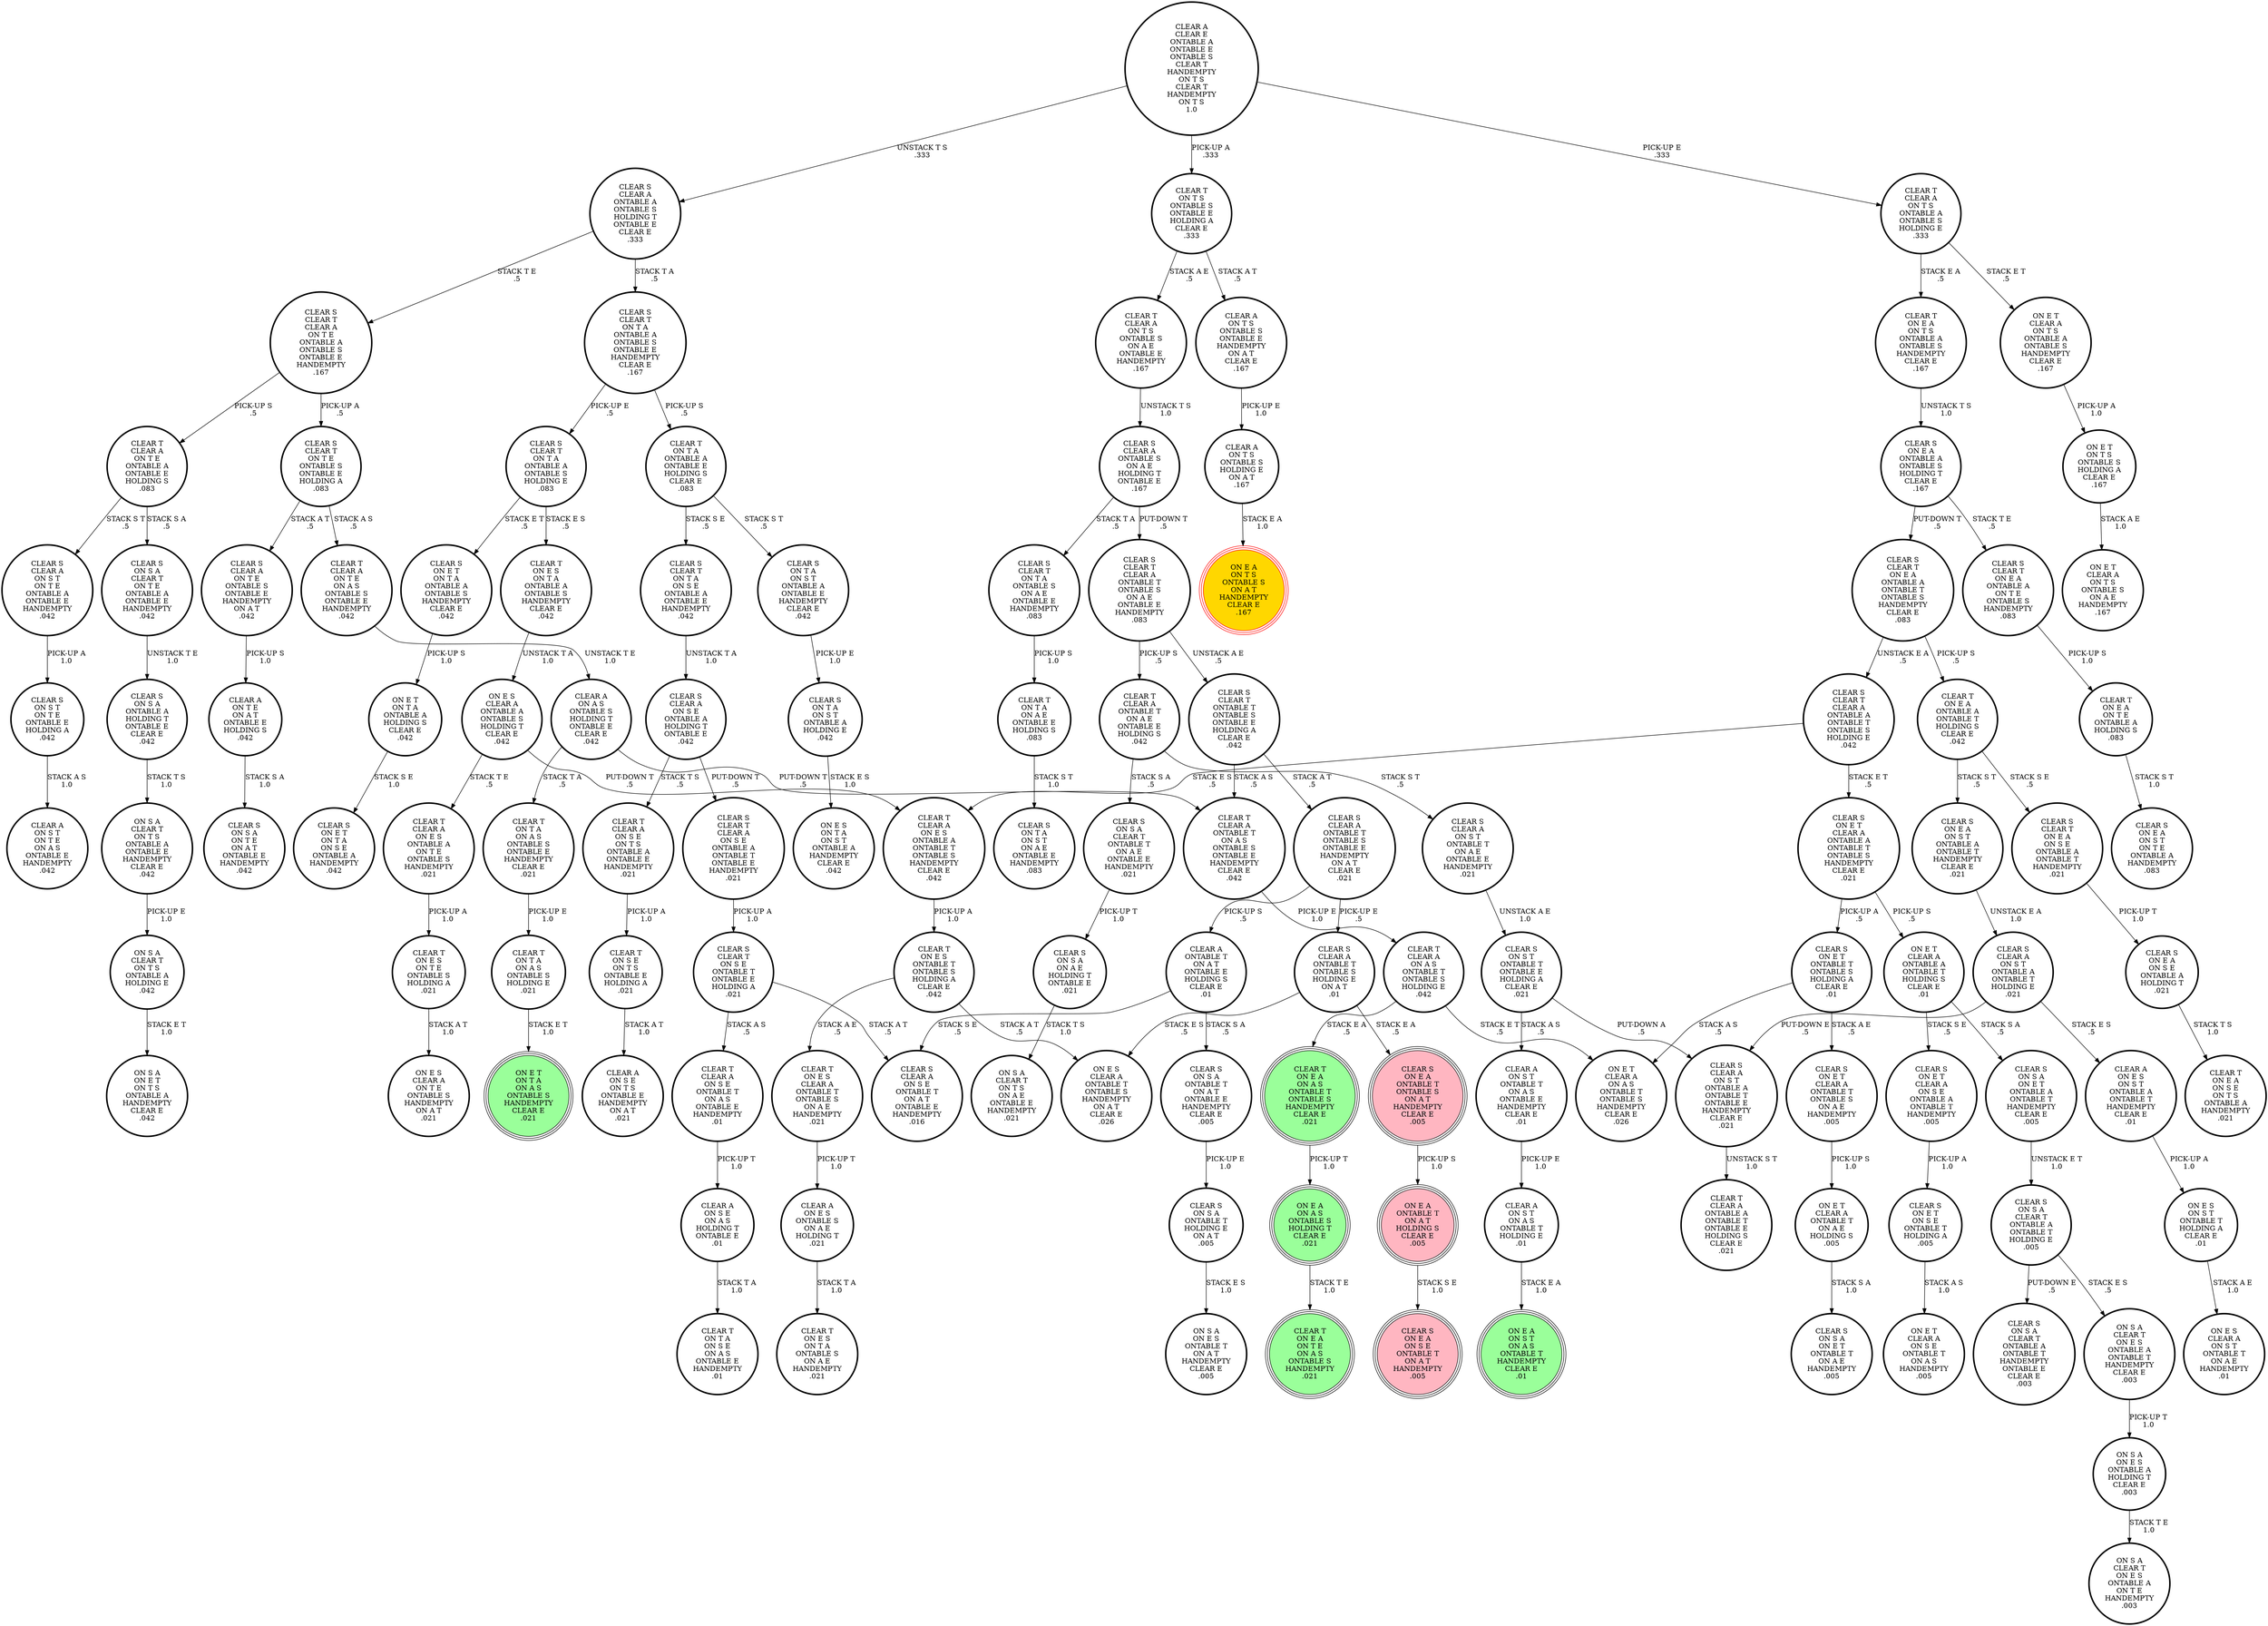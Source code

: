 digraph {
"CLEAR T\nCLEAR A\nON T E\nON A S\nONTABLE S\nONTABLE E\nHANDEMPTY\n.042\n" -> "CLEAR A\nON A S\nONTABLE S\nHOLDING T\nONTABLE E\nCLEAR E\n.042\n"[label="UNSTACK T E\n1.0\n"];
"CLEAR S\nCLEAR T\nON E A\nON S E\nONTABLE A\nONTABLE T\nHANDEMPTY\n.021\n" -> "CLEAR S\nON E A\nON S E\nONTABLE A\nHOLDING T\n.021\n"[label="PICK-UP T\n1.0\n"];
"CLEAR S\nCLEAR A\nON S T\nONTABLE A\nONTABLE T\nHOLDING E\n.021\n" -> "CLEAR A\nON E S\nON S T\nONTABLE A\nONTABLE T\nHANDEMPTY\nCLEAR E\n.01\n"[label="STACK E S\n.5\n"];
"CLEAR S\nCLEAR A\nON S T\nONTABLE A\nONTABLE T\nHOLDING E\n.021\n" -> "CLEAR S\nCLEAR A\nON S T\nONTABLE A\nONTABLE T\nONTABLE E\nHANDEMPTY\nCLEAR E\n.021\n"[label="PUT-DOWN E\n.5\n"];
"CLEAR S\nCLEAR A\nON T E\nONTABLE S\nONTABLE E\nHANDEMPTY\nON A T\n.042\n" -> "CLEAR A\nON T E\nON A T\nONTABLE E\nHOLDING S\n.042\n"[label="PICK-UP S\n1.0\n"];
"ON E T\nCLEAR A\nONTABLE T\nON A E\nHOLDING S\n.005\n" -> "CLEAR S\nON S A\nON E T\nONTABLE T\nON A E\nHANDEMPTY\n.005\n"[label="STACK S A\n1.0\n"];
"CLEAR S\nCLEAR T\nCLEAR A\nON T E\nONTABLE A\nONTABLE S\nONTABLE E\nHANDEMPTY\n.167\n" -> "CLEAR S\nCLEAR T\nON T E\nONTABLE S\nONTABLE E\nHOLDING A\n.083\n"[label="PICK-UP A\n.5\n"];
"CLEAR S\nCLEAR T\nCLEAR A\nON T E\nONTABLE A\nONTABLE S\nONTABLE E\nHANDEMPTY\n.167\n" -> "CLEAR T\nCLEAR A\nON T E\nONTABLE A\nONTABLE E\nHOLDING S\n.083\n"[label="PICK-UP S\n.5\n"];
"CLEAR T\nON T A\nONTABLE A\nONTABLE E\nHOLDING S\nCLEAR E\n.083\n" -> "CLEAR S\nCLEAR T\nON T A\nON S E\nONTABLE A\nONTABLE E\nHANDEMPTY\n.042\n"[label="STACK S E\n.5\n"];
"CLEAR T\nON T A\nONTABLE A\nONTABLE E\nHOLDING S\nCLEAR E\n.083\n" -> "CLEAR S\nON T A\nON S T\nONTABLE A\nONTABLE E\nHANDEMPTY\nCLEAR E\n.042\n"[label="STACK S T\n.5\n"];
"CLEAR T\nON T A\nON A S\nONTABLE S\nONTABLE E\nHANDEMPTY\nCLEAR E\n.021\n" -> "CLEAR T\nON T A\nON A S\nONTABLE S\nHOLDING E\n.021\n"[label="PICK-UP E\n1.0\n"];
"CLEAR A\nON A S\nONTABLE S\nHOLDING T\nONTABLE E\nCLEAR E\n.042\n" -> "CLEAR T\nCLEAR A\nONTABLE T\nON A S\nONTABLE S\nONTABLE E\nHANDEMPTY\nCLEAR E\n.042\n"[label="PUT-DOWN T\n.5\n"];
"CLEAR A\nON A S\nONTABLE S\nHOLDING T\nONTABLE E\nCLEAR E\n.042\n" -> "CLEAR T\nON T A\nON A S\nONTABLE S\nONTABLE E\nHANDEMPTY\nCLEAR E\n.021\n"[label="STACK T A\n.5\n"];
"CLEAR S\nON T A\nON S T\nONTABLE A\nHOLDING E\n.042\n" -> "ON E S\nON T A\nON S T\nONTABLE A\nHANDEMPTY\nCLEAR E\n.042\n"[label="STACK E S\n1.0\n"];
"CLEAR T\nON E A\nON T S\nONTABLE A\nONTABLE S\nHANDEMPTY\nCLEAR E\n.167\n" -> "CLEAR S\nON E A\nONTABLE A\nONTABLE S\nHOLDING T\nCLEAR E\n.167\n"[label="UNSTACK T S\n1.0\n"];
"CLEAR A\nON T S\nONTABLE S\nHOLDING E\nON A T\n.167\n" -> "ON E A\nON T S\nONTABLE S\nON A T\nHANDEMPTY\nCLEAR E\n.167\n"[label="STACK E A\n1.0\n"];
"CLEAR S\nCLEAR A\nONTABLE T\nONTABLE S\nHOLDING E\nON A T\n.01\n" -> "ON E S\nCLEAR A\nONTABLE T\nONTABLE S\nHANDEMPTY\nON A T\nCLEAR E\n.026\n"[label="STACK E S\n.5\n"];
"CLEAR S\nCLEAR A\nONTABLE T\nONTABLE S\nHOLDING E\nON A T\n.01\n" -> "CLEAR S\nON E A\nONTABLE T\nONTABLE S\nON A T\nHANDEMPTY\nCLEAR E\n.005\n"[label="STACK E A\n.5\n"];
"CLEAR S\nON S A\nCLEAR T\nONTABLE T\nON A E\nONTABLE E\nHANDEMPTY\n.021\n" -> "CLEAR S\nON S A\nON A E\nHOLDING T\nONTABLE E\n.021\n"[label="PICK-UP T\n1.0\n"];
"CLEAR S\nON S A\nONTABLE T\nON A T\nONTABLE E\nHANDEMPTY\nCLEAR E\n.005\n" -> "CLEAR S\nON S A\nONTABLE T\nHOLDING E\nON A T\n.005\n"[label="PICK-UP E\n1.0\n"];
"CLEAR T\nON T A\nON A S\nONTABLE S\nHOLDING E\n.021\n" -> "ON E T\nON T A\nON A S\nONTABLE S\nHANDEMPTY\nCLEAR E\n.021\n"[label="STACK E T\n1.0\n"];
"CLEAR S\nCLEAR T\nONTABLE T\nONTABLE S\nONTABLE E\nHOLDING A\nCLEAR E\n.042\n" -> "CLEAR T\nCLEAR A\nONTABLE T\nON A S\nONTABLE S\nONTABLE E\nHANDEMPTY\nCLEAR E\n.042\n"[label="STACK A S\n.5\n"];
"CLEAR S\nCLEAR T\nONTABLE T\nONTABLE S\nONTABLE E\nHOLDING A\nCLEAR E\n.042\n" -> "CLEAR S\nCLEAR A\nONTABLE T\nONTABLE S\nONTABLE E\nHANDEMPTY\nON A T\nCLEAR E\n.021\n"[label="STACK A T\n.5\n"];
"CLEAR S\nCLEAR A\nONTABLE T\nONTABLE S\nONTABLE E\nHANDEMPTY\nON A T\nCLEAR E\n.021\n" -> "CLEAR S\nCLEAR A\nONTABLE T\nONTABLE S\nHOLDING E\nON A T\n.01\n"[label="PICK-UP E\n.5\n"];
"CLEAR S\nCLEAR A\nONTABLE T\nONTABLE S\nONTABLE E\nHANDEMPTY\nON A T\nCLEAR E\n.021\n" -> "CLEAR A\nONTABLE T\nON A T\nONTABLE E\nHOLDING S\nCLEAR E\n.01\n"[label="PICK-UP S\n.5\n"];
"CLEAR A\nON E S\nONTABLE S\nON A E\nHOLDING T\n.021\n" -> "CLEAR T\nON E S\nON T A\nONTABLE S\nON A E\nHANDEMPTY\n.021\n"[label="STACK T A\n1.0\n"];
"CLEAR S\nON E T\nCLEAR A\nON S E\nONTABLE A\nONTABLE T\nHANDEMPTY\n.005\n" -> "CLEAR S\nON E T\nON S E\nONTABLE T\nHOLDING A\n.005\n"[label="PICK-UP A\n1.0\n"];
"ON S A\nCLEAR T\nON T S\nONTABLE A\nHOLDING E\n.042\n" -> "ON S A\nON E T\nON T S\nONTABLE A\nHANDEMPTY\nCLEAR E\n.042\n"[label="STACK E T\n1.0\n"];
"CLEAR T\nCLEAR A\nON A S\nONTABLE T\nONTABLE S\nHOLDING E\n.042\n" -> "ON E T\nCLEAR A\nON A S\nONTABLE T\nONTABLE S\nHANDEMPTY\nCLEAR E\n.026\n"[label="STACK E T\n.5\n"];
"CLEAR T\nCLEAR A\nON A S\nONTABLE T\nONTABLE S\nHOLDING E\n.042\n" -> "CLEAR T\nON E A\nON A S\nONTABLE T\nONTABLE S\nHANDEMPTY\nCLEAR E\n.021\n"[label="STACK E A\n.5\n"];
"CLEAR A\nON T E\nON A T\nONTABLE E\nHOLDING S\n.042\n" -> "CLEAR S\nON S A\nON T E\nON A T\nONTABLE E\nHANDEMPTY\n.042\n"[label="STACK S A\n1.0\n"];
"CLEAR T\nON E S\nON T A\nONTABLE A\nONTABLE S\nHANDEMPTY\nCLEAR E\n.042\n" -> "ON E S\nCLEAR A\nONTABLE A\nONTABLE S\nHOLDING T\nCLEAR E\n.042\n"[label="UNSTACK T A\n1.0\n"];
"CLEAR T\nON T A\nON A E\nONTABLE E\nHOLDING S\n.083\n" -> "CLEAR S\nON T A\nON S T\nON A E\nONTABLE E\nHANDEMPTY\n.083\n"[label="STACK S T\n1.0\n"];
"ON S A\nCLEAR T\nON E S\nONTABLE A\nONTABLE T\nHANDEMPTY\nCLEAR E\n.003\n" -> "ON S A\nON E S\nONTABLE A\nHOLDING T\nCLEAR E\n.003\n"[label="PICK-UP T\n1.0\n"];
"CLEAR T\nON E A\nON T E\nONTABLE A\nHOLDING S\n.083\n" -> "CLEAR S\nON E A\nON S T\nON T E\nONTABLE A\nHANDEMPTY\n.083\n"[label="STACK S T\n1.0\n"];
"CLEAR S\nCLEAR T\nON T E\nONTABLE S\nONTABLE E\nHOLDING A\n.083\n" -> "CLEAR S\nCLEAR A\nON T E\nONTABLE S\nONTABLE E\nHANDEMPTY\nON A T\n.042\n"[label="STACK A T\n.5\n"];
"CLEAR S\nCLEAR T\nON T E\nONTABLE S\nONTABLE E\nHOLDING A\n.083\n" -> "CLEAR T\nCLEAR A\nON T E\nON A S\nONTABLE S\nONTABLE E\nHANDEMPTY\n.042\n"[label="STACK A S\n.5\n"];
"ON E S\nON S T\nONTABLE T\nHOLDING A\nCLEAR E\n.01\n" -> "ON E S\nCLEAR A\nON S T\nONTABLE T\nON A E\nHANDEMPTY\n.01\n"[label="STACK A E\n1.0\n"];
"CLEAR S\nON T A\nON S T\nONTABLE A\nONTABLE E\nHANDEMPTY\nCLEAR E\n.042\n" -> "CLEAR S\nON T A\nON S T\nONTABLE A\nHOLDING E\n.042\n"[label="PICK-UP E\n1.0\n"];
"CLEAR S\nON S A\nON A E\nHOLDING T\nONTABLE E\n.021\n" -> "ON S A\nCLEAR T\nON T S\nON A E\nONTABLE E\nHANDEMPTY\n.021\n"[label="STACK T S\n1.0\n"];
"ON E A\nON A S\nONTABLE S\nHOLDING T\nCLEAR E\n.021\n" -> "CLEAR T\nON E A\nON T E\nON A S\nONTABLE S\nHANDEMPTY\n.021\n"[label="STACK T E\n1.0\n"];
"CLEAR T\nCLEAR A\nON T S\nONTABLE S\nON A E\nONTABLE E\nHANDEMPTY\n.167\n" -> "CLEAR S\nCLEAR A\nONTABLE S\nON A E\nHOLDING T\nONTABLE E\n.167\n"[label="UNSTACK T S\n1.0\n"];
"CLEAR A\nCLEAR E\nONTABLE A\nONTABLE E\nONTABLE S\nCLEAR T\nHANDEMPTY\nON T S\nCLEAR T\nHANDEMPTY\nON T S\n1.0\n" -> "CLEAR T\nON T S\nONTABLE S\nONTABLE E\nHOLDING A\nCLEAR E\n.333\n"[label="PICK-UP A\n.333\n"];
"CLEAR A\nCLEAR E\nONTABLE A\nONTABLE E\nONTABLE S\nCLEAR T\nHANDEMPTY\nON T S\nCLEAR T\nHANDEMPTY\nON T S\n1.0\n" -> "CLEAR S\nCLEAR A\nONTABLE A\nONTABLE S\nHOLDING T\nONTABLE E\nCLEAR E\n.333\n"[label="UNSTACK T S\n.333\n"];
"CLEAR A\nCLEAR E\nONTABLE A\nONTABLE E\nONTABLE S\nCLEAR T\nHANDEMPTY\nON T S\nCLEAR T\nHANDEMPTY\nON T S\n1.0\n" -> "CLEAR T\nCLEAR A\nON T S\nONTABLE A\nONTABLE S\nHOLDING E\n.333\n"[label="PICK-UP E\n.333\n"];
"CLEAR S\nCLEAR T\nON S E\nONTABLE T\nONTABLE E\nHOLDING A\n.021\n" -> "CLEAR S\nCLEAR A\nON S E\nONTABLE T\nON A T\nONTABLE E\nHANDEMPTY\n.016\n"[label="STACK A T\n.5\n"];
"CLEAR S\nCLEAR T\nON S E\nONTABLE T\nONTABLE E\nHOLDING A\n.021\n" -> "CLEAR T\nCLEAR A\nON S E\nONTABLE T\nON A S\nONTABLE E\nHANDEMPTY\n.01\n"[label="STACK A S\n.5\n"];
"CLEAR S\nCLEAR T\nON E A\nONTABLE A\nONTABLE T\nONTABLE S\nHANDEMPTY\nCLEAR E\n.083\n" -> "CLEAR S\nCLEAR T\nCLEAR A\nONTABLE A\nONTABLE T\nONTABLE S\nHOLDING E\n.042\n"[label="UNSTACK E A\n.5\n"];
"CLEAR S\nCLEAR T\nON E A\nONTABLE A\nONTABLE T\nONTABLE S\nHANDEMPTY\nCLEAR E\n.083\n" -> "CLEAR T\nON E A\nONTABLE A\nONTABLE T\nHOLDING S\nCLEAR E\n.042\n"[label="PICK-UP S\n.5\n"];
"CLEAR T\nON E S\nONTABLE T\nONTABLE S\nHOLDING A\nCLEAR E\n.042\n" -> "ON E S\nCLEAR A\nONTABLE T\nONTABLE S\nHANDEMPTY\nON A T\nCLEAR E\n.026\n"[label="STACK A T\n.5\n"];
"CLEAR T\nON E S\nONTABLE T\nONTABLE S\nHOLDING A\nCLEAR E\n.042\n" -> "CLEAR T\nON E S\nCLEAR A\nONTABLE T\nONTABLE S\nON A E\nHANDEMPTY\n.021\n"[label="STACK A E\n.5\n"];
"CLEAR S\nCLEAR T\nCLEAR A\nON S E\nONTABLE A\nONTABLE T\nONTABLE E\nHANDEMPTY\n.021\n" -> "CLEAR S\nCLEAR T\nON S E\nONTABLE T\nONTABLE E\nHOLDING A\n.021\n"[label="PICK-UP A\n1.0\n"];
"CLEAR S\nON S A\nCLEAR T\nONTABLE A\nONTABLE T\nHOLDING E\n.005\n" -> "CLEAR S\nON S A\nCLEAR T\nONTABLE A\nONTABLE T\nHANDEMPTY\nONTABLE E\nCLEAR E\n.003\n"[label="PUT-DOWN E\n.5\n"];
"CLEAR S\nON S A\nCLEAR T\nONTABLE A\nONTABLE T\nHOLDING E\n.005\n" -> "ON S A\nCLEAR T\nON E S\nONTABLE A\nONTABLE T\nHANDEMPTY\nCLEAR E\n.003\n"[label="STACK E S\n.5\n"];
"CLEAR S\nON E T\nCLEAR A\nONTABLE T\nONTABLE S\nON A E\nHANDEMPTY\n.005\n" -> "ON E T\nCLEAR A\nONTABLE T\nON A E\nHOLDING S\n.005\n"[label="PICK-UP S\n1.0\n"];
"ON E T\nON T A\nONTABLE A\nHOLDING S\nCLEAR E\n.042\n" -> "CLEAR S\nON E T\nON T A\nON S E\nONTABLE A\nHANDEMPTY\n.042\n"[label="STACK S E\n1.0\n"];
"CLEAR T\nCLEAR A\nON T S\nONTABLE A\nONTABLE S\nHOLDING E\n.333\n" -> "ON E T\nCLEAR A\nON T S\nONTABLE A\nONTABLE S\nHANDEMPTY\nCLEAR E\n.167\n"[label="STACK E T\n.5\n"];
"CLEAR T\nCLEAR A\nON T S\nONTABLE A\nONTABLE S\nHOLDING E\n.333\n" -> "CLEAR T\nON E A\nON T S\nONTABLE A\nONTABLE S\nHANDEMPTY\nCLEAR E\n.167\n"[label="STACK E A\n.5\n"];
"CLEAR T\nCLEAR A\nONTABLE T\nON A E\nONTABLE E\nHOLDING S\n.042\n" -> "CLEAR S\nCLEAR A\nON S T\nONTABLE T\nON A E\nONTABLE E\nHANDEMPTY\n.021\n"[label="STACK S T\n.5\n"];
"CLEAR T\nCLEAR A\nONTABLE T\nON A E\nONTABLE E\nHOLDING S\n.042\n" -> "CLEAR S\nON S A\nCLEAR T\nONTABLE T\nON A E\nONTABLE E\nHANDEMPTY\n.021\n"[label="STACK S A\n.5\n"];
"CLEAR T\nON E A\nON A S\nONTABLE T\nONTABLE S\nHANDEMPTY\nCLEAR E\n.021\n" -> "ON E A\nON A S\nONTABLE S\nHOLDING T\nCLEAR E\n.021\n"[label="PICK-UP T\n1.0\n"];
"ON S A\nON E S\nONTABLE A\nHOLDING T\nCLEAR E\n.003\n" -> "ON S A\nCLEAR T\nON E S\nONTABLE A\nON T E\nHANDEMPTY\n.003\n"[label="STACK T E\n1.0\n"];
"ON E T\nCLEAR A\nONTABLE A\nONTABLE T\nHOLDING S\nCLEAR E\n.01\n" -> "CLEAR S\nON E T\nCLEAR A\nON S E\nONTABLE A\nONTABLE T\nHANDEMPTY\n.005\n"[label="STACK S E\n.5\n"];
"ON E T\nCLEAR A\nONTABLE A\nONTABLE T\nHOLDING S\nCLEAR E\n.01\n" -> "CLEAR S\nON S A\nON E T\nONTABLE A\nONTABLE T\nHANDEMPTY\nCLEAR E\n.005\n"[label="STACK S A\n.5\n"];
"CLEAR S\nCLEAR T\nON T A\nONTABLE A\nONTABLE S\nHOLDING E\n.083\n" -> "CLEAR S\nON E T\nON T A\nONTABLE A\nONTABLE S\nHANDEMPTY\nCLEAR E\n.042\n"[label="STACK E T\n.5\n"];
"CLEAR S\nCLEAR T\nON T A\nONTABLE A\nONTABLE S\nHOLDING E\n.083\n" -> "CLEAR T\nON E S\nON T A\nONTABLE A\nONTABLE S\nHANDEMPTY\nCLEAR E\n.042\n"[label="STACK E S\n.5\n"];
"CLEAR S\nCLEAR A\nONTABLE A\nONTABLE S\nHOLDING T\nONTABLE E\nCLEAR E\n.333\n" -> "CLEAR S\nCLEAR T\nON T A\nONTABLE A\nONTABLE S\nONTABLE E\nHANDEMPTY\nCLEAR E\n.167\n"[label="STACK T A\n.5\n"];
"CLEAR S\nCLEAR A\nONTABLE A\nONTABLE S\nHOLDING T\nONTABLE E\nCLEAR E\n.333\n" -> "CLEAR S\nCLEAR T\nCLEAR A\nON T E\nONTABLE A\nONTABLE S\nONTABLE E\nHANDEMPTY\n.167\n"[label="STACK T E\n.5\n"];
"CLEAR A\nON T S\nONTABLE S\nONTABLE E\nHANDEMPTY\nON A T\nCLEAR E\n.167\n" -> "CLEAR A\nON T S\nONTABLE S\nHOLDING E\nON A T\n.167\n"[label="PICK-UP E\n1.0\n"];
"CLEAR S\nON S A\nONTABLE T\nHOLDING E\nON A T\n.005\n" -> "ON S A\nON E S\nONTABLE T\nON A T\nHANDEMPTY\nCLEAR E\n.005\n"[label="STACK E S\n1.0\n"];
"CLEAR S\nCLEAR T\nON T A\nON S E\nONTABLE A\nONTABLE E\nHANDEMPTY\n.042\n" -> "CLEAR S\nCLEAR A\nON S E\nONTABLE A\nHOLDING T\nONTABLE E\n.042\n"[label="UNSTACK T A\n1.0\n"];
"CLEAR S\nCLEAR A\nON S T\nON T E\nONTABLE A\nONTABLE E\nHANDEMPTY\n.042\n" -> "CLEAR S\nON S T\nON T E\nONTABLE E\nHOLDING A\n.042\n"[label="PICK-UP A\n1.0\n"];
"CLEAR A\nONTABLE T\nON A T\nONTABLE E\nHOLDING S\nCLEAR E\n.01\n" -> "CLEAR S\nON S A\nONTABLE T\nON A T\nONTABLE E\nHANDEMPTY\nCLEAR E\n.005\n"[label="STACK S A\n.5\n"];
"CLEAR A\nONTABLE T\nON A T\nONTABLE E\nHOLDING S\nCLEAR E\n.01\n" -> "CLEAR S\nCLEAR A\nON S E\nONTABLE T\nON A T\nONTABLE E\nHANDEMPTY\n.016\n"[label="STACK S E\n.5\n"];
"CLEAR S\nCLEAR T\nON T A\nONTABLE S\nON A E\nONTABLE E\nHANDEMPTY\n.083\n" -> "CLEAR T\nON T A\nON A E\nONTABLE E\nHOLDING S\n.083\n"[label="PICK-UP S\n1.0\n"];
"CLEAR S\nON E T\nONTABLE T\nONTABLE S\nHOLDING A\nCLEAR E\n.01\n" -> "CLEAR S\nON E T\nCLEAR A\nONTABLE T\nONTABLE S\nON A E\nHANDEMPTY\n.005\n"[label="STACK A E\n.5\n"];
"CLEAR S\nON E T\nONTABLE T\nONTABLE S\nHOLDING A\nCLEAR E\n.01\n" -> "ON E T\nCLEAR A\nON A S\nONTABLE T\nONTABLE S\nHANDEMPTY\nCLEAR E\n.026\n"[label="STACK A S\n.5\n"];
"CLEAR S\nCLEAR A\nON S T\nONTABLE A\nONTABLE T\nONTABLE E\nHANDEMPTY\nCLEAR E\n.021\n" -> "CLEAR T\nCLEAR A\nONTABLE A\nONTABLE T\nONTABLE E\nHOLDING S\nCLEAR E\n.021\n"[label="UNSTACK S T\n1.0\n"];
"CLEAR S\nON E T\nON S E\nONTABLE T\nHOLDING A\n.005\n" -> "ON E T\nCLEAR A\nON S E\nONTABLE T\nON A S\nHANDEMPTY\n.005\n"[label="STACK A S\n1.0\n"];
"ON E T\nON T S\nONTABLE S\nHOLDING A\nCLEAR E\n.167\n" -> "ON E T\nCLEAR A\nON T S\nONTABLE S\nON A E\nHANDEMPTY\n.167\n"[label="STACK A E\n1.0\n"];
"CLEAR S\nCLEAR T\nCLEAR A\nONTABLE A\nONTABLE T\nONTABLE S\nHOLDING E\n.042\n" -> "CLEAR T\nCLEAR A\nON E S\nONTABLE A\nONTABLE T\nONTABLE S\nHANDEMPTY\nCLEAR E\n.042\n"[label="STACK E S\n.5\n"];
"CLEAR S\nCLEAR T\nCLEAR A\nONTABLE A\nONTABLE T\nONTABLE S\nHOLDING E\n.042\n" -> "CLEAR S\nON E T\nCLEAR A\nONTABLE A\nONTABLE T\nONTABLE S\nHANDEMPTY\nCLEAR E\n.021\n"[label="STACK E T\n.5\n"];
"CLEAR T\nCLEAR A\nON E S\nONTABLE A\nONTABLE T\nONTABLE S\nHANDEMPTY\nCLEAR E\n.042\n" -> "CLEAR T\nON E S\nONTABLE T\nONTABLE S\nHOLDING A\nCLEAR E\n.042\n"[label="PICK-UP A\n1.0\n"];
"CLEAR A\nON S E\nON A S\nHOLDING T\nONTABLE E\n.01\n" -> "CLEAR T\nON T A\nON S E\nON A S\nONTABLE E\nHANDEMPTY\n.01\n"[label="STACK T A\n1.0\n"];
"CLEAR S\nON S A\nON E T\nONTABLE A\nONTABLE T\nHANDEMPTY\nCLEAR E\n.005\n" -> "CLEAR S\nON S A\nCLEAR T\nONTABLE A\nONTABLE T\nHOLDING E\n.005\n"[label="UNSTACK E T\n1.0\n"];
"CLEAR S\nCLEAR T\nON E A\nONTABLE A\nON T E\nONTABLE S\nHANDEMPTY\n.083\n" -> "CLEAR T\nON E A\nON T E\nONTABLE A\nHOLDING S\n.083\n"[label="PICK-UP S\n1.0\n"];
"ON E S\nCLEAR A\nONTABLE A\nONTABLE S\nHOLDING T\nCLEAR E\n.042\n" -> "CLEAR T\nCLEAR A\nON E S\nONTABLE A\nONTABLE T\nONTABLE S\nHANDEMPTY\nCLEAR E\n.042\n"[label="PUT-DOWN T\n.5\n"];
"ON E S\nCLEAR A\nONTABLE A\nONTABLE S\nHOLDING T\nCLEAR E\n.042\n" -> "CLEAR T\nCLEAR A\nON E S\nONTABLE A\nON T E\nONTABLE S\nHANDEMPTY\n.021\n"[label="STACK T E\n.5\n"];
"CLEAR A\nON S T\nON A S\nONTABLE T\nHOLDING E\n.01\n" -> "ON E A\nON S T\nON A S\nONTABLE T\nHANDEMPTY\nCLEAR E\n.01\n"[label="STACK E A\n1.0\n"];
"CLEAR T\nCLEAR A\nON T E\nONTABLE A\nONTABLE E\nHOLDING S\n.083\n" -> "CLEAR S\nCLEAR A\nON S T\nON T E\nONTABLE A\nONTABLE E\nHANDEMPTY\n.042\n"[label="STACK S T\n.5\n"];
"CLEAR T\nCLEAR A\nON T E\nONTABLE A\nONTABLE E\nHOLDING S\n.083\n" -> "CLEAR S\nON S A\nCLEAR T\nON T E\nONTABLE A\nONTABLE E\nHANDEMPTY\n.042\n"[label="STACK S A\n.5\n"];
"CLEAR S\nON S A\nCLEAR T\nON T E\nONTABLE A\nONTABLE E\nHANDEMPTY\n.042\n" -> "CLEAR S\nON S A\nONTABLE A\nHOLDING T\nONTABLE E\nCLEAR E\n.042\n"[label="UNSTACK T E\n1.0\n"];
"CLEAR S\nCLEAR T\nON T A\nONTABLE A\nONTABLE S\nONTABLE E\nHANDEMPTY\nCLEAR E\n.167\n" -> "CLEAR T\nON T A\nONTABLE A\nONTABLE E\nHOLDING S\nCLEAR E\n.083\n"[label="PICK-UP S\n.5\n"];
"CLEAR S\nCLEAR T\nON T A\nONTABLE A\nONTABLE S\nONTABLE E\nHANDEMPTY\nCLEAR E\n.167\n" -> "CLEAR S\nCLEAR T\nON T A\nONTABLE A\nONTABLE S\nHOLDING E\n.083\n"[label="PICK-UP E\n.5\n"];
"CLEAR T\nON E A\nONTABLE A\nONTABLE T\nHOLDING S\nCLEAR E\n.042\n" -> "CLEAR S\nON E A\nON S T\nONTABLE A\nONTABLE T\nHANDEMPTY\nCLEAR E\n.021\n"[label="STACK S T\n.5\n"];
"CLEAR T\nON E A\nONTABLE A\nONTABLE T\nHOLDING S\nCLEAR E\n.042\n" -> "CLEAR S\nCLEAR T\nON E A\nON S E\nONTABLE A\nONTABLE T\nHANDEMPTY\n.021\n"[label="STACK S E\n.5\n"];
"CLEAR A\nON S T\nONTABLE T\nON A S\nONTABLE E\nHANDEMPTY\nCLEAR E\n.01\n" -> "CLEAR A\nON S T\nON A S\nONTABLE T\nHOLDING E\n.01\n"[label="PICK-UP E\n1.0\n"];
"CLEAR S\nCLEAR A\nON S T\nONTABLE T\nON A E\nONTABLE E\nHANDEMPTY\n.021\n" -> "CLEAR S\nON S T\nONTABLE T\nONTABLE E\nHOLDING A\nCLEAR E\n.021\n"[label="UNSTACK A E\n1.0\n"];
"ON E T\nCLEAR A\nON T S\nONTABLE A\nONTABLE S\nHANDEMPTY\nCLEAR E\n.167\n" -> "ON E T\nON T S\nONTABLE S\nHOLDING A\nCLEAR E\n.167\n"[label="PICK-UP A\n1.0\n"];
"CLEAR T\nON E S\nON T E\nONTABLE S\nHOLDING A\n.021\n" -> "ON E S\nCLEAR A\nON T E\nONTABLE S\nHANDEMPTY\nON A T\n.021\n"[label="STACK A T\n1.0\n"];
"CLEAR S\nCLEAR A\nON S E\nONTABLE A\nHOLDING T\nONTABLE E\n.042\n" -> "CLEAR T\nCLEAR A\nON S E\nON T S\nONTABLE A\nONTABLE E\nHANDEMPTY\n.021\n"[label="STACK T S\n.5\n"];
"CLEAR S\nCLEAR A\nON S E\nONTABLE A\nHOLDING T\nONTABLE E\n.042\n" -> "CLEAR S\nCLEAR T\nCLEAR A\nON S E\nONTABLE A\nONTABLE T\nONTABLE E\nHANDEMPTY\n.021\n"[label="PUT-DOWN T\n.5\n"];
"CLEAR S\nON E A\nONTABLE A\nONTABLE S\nHOLDING T\nCLEAR E\n.167\n" -> "CLEAR S\nCLEAR T\nON E A\nONTABLE A\nONTABLE T\nONTABLE S\nHANDEMPTY\nCLEAR E\n.083\n"[label="PUT-DOWN T\n.5\n"];
"CLEAR S\nON E A\nONTABLE A\nONTABLE S\nHOLDING T\nCLEAR E\n.167\n" -> "CLEAR S\nCLEAR T\nON E A\nONTABLE A\nON T E\nONTABLE S\nHANDEMPTY\n.083\n"[label="STACK T E\n.5\n"];
"CLEAR S\nON S A\nONTABLE A\nHOLDING T\nONTABLE E\nCLEAR E\n.042\n" -> "ON S A\nCLEAR T\nON T S\nONTABLE A\nONTABLE E\nHANDEMPTY\nCLEAR E\n.042\n"[label="STACK T S\n1.0\n"];
"CLEAR S\nON E T\nCLEAR A\nONTABLE A\nONTABLE T\nONTABLE S\nHANDEMPTY\nCLEAR E\n.021\n" -> "CLEAR S\nON E T\nONTABLE T\nONTABLE S\nHOLDING A\nCLEAR E\n.01\n"[label="PICK-UP A\n.5\n"];
"CLEAR S\nON E T\nCLEAR A\nONTABLE A\nONTABLE T\nONTABLE S\nHANDEMPTY\nCLEAR E\n.021\n" -> "ON E T\nCLEAR A\nONTABLE A\nONTABLE T\nHOLDING S\nCLEAR E\n.01\n"[label="PICK-UP S\n.5\n"];
"CLEAR S\nCLEAR T\nCLEAR A\nONTABLE T\nONTABLE S\nON A E\nONTABLE E\nHANDEMPTY\n.083\n" -> "CLEAR T\nCLEAR A\nONTABLE T\nON A E\nONTABLE E\nHOLDING S\n.042\n"[label="PICK-UP S\n.5\n"];
"CLEAR S\nCLEAR T\nCLEAR A\nONTABLE T\nONTABLE S\nON A E\nONTABLE E\nHANDEMPTY\n.083\n" -> "CLEAR S\nCLEAR T\nONTABLE T\nONTABLE S\nONTABLE E\nHOLDING A\nCLEAR E\n.042\n"[label="UNSTACK A E\n.5\n"];
"CLEAR T\nCLEAR A\nON S E\nONTABLE T\nON A S\nONTABLE E\nHANDEMPTY\n.01\n" -> "CLEAR A\nON S E\nON A S\nHOLDING T\nONTABLE E\n.01\n"[label="PICK-UP T\n1.0\n"];
"CLEAR A\nON E S\nON S T\nONTABLE A\nONTABLE T\nHANDEMPTY\nCLEAR E\n.01\n" -> "ON E S\nON S T\nONTABLE T\nHOLDING A\nCLEAR E\n.01\n"[label="PICK-UP A\n1.0\n"];
"CLEAR S\nON S T\nON T E\nONTABLE E\nHOLDING A\n.042\n" -> "CLEAR A\nON S T\nON T E\nON A S\nONTABLE E\nHANDEMPTY\n.042\n"[label="STACK A S\n1.0\n"];
"CLEAR S\nCLEAR A\nONTABLE S\nON A E\nHOLDING T\nONTABLE E\n.167\n" -> "CLEAR S\nCLEAR T\nON T A\nONTABLE S\nON A E\nONTABLE E\nHANDEMPTY\n.083\n"[label="STACK T A\n.5\n"];
"CLEAR S\nCLEAR A\nONTABLE S\nON A E\nHOLDING T\nONTABLE E\n.167\n" -> "CLEAR S\nCLEAR T\nCLEAR A\nONTABLE T\nONTABLE S\nON A E\nONTABLE E\nHANDEMPTY\n.083\n"[label="PUT-DOWN T\n.5\n"];
"CLEAR S\nON E T\nON T A\nONTABLE A\nONTABLE S\nHANDEMPTY\nCLEAR E\n.042\n" -> "ON E T\nON T A\nONTABLE A\nHOLDING S\nCLEAR E\n.042\n"[label="PICK-UP S\n1.0\n"];
"ON S A\nCLEAR T\nON T S\nONTABLE A\nONTABLE E\nHANDEMPTY\nCLEAR E\n.042\n" -> "ON S A\nCLEAR T\nON T S\nONTABLE A\nHOLDING E\n.042\n"[label="PICK-UP E\n1.0\n"];
"CLEAR T\nCLEAR A\nONTABLE T\nON A S\nONTABLE S\nONTABLE E\nHANDEMPTY\nCLEAR E\n.042\n" -> "CLEAR T\nCLEAR A\nON A S\nONTABLE T\nONTABLE S\nHOLDING E\n.042\n"[label="PICK-UP E\n1.0\n"];
"CLEAR T\nCLEAR A\nON S E\nON T S\nONTABLE A\nONTABLE E\nHANDEMPTY\n.021\n" -> "CLEAR T\nON S E\nON T S\nONTABLE E\nHOLDING A\n.021\n"[label="PICK-UP A\n1.0\n"];
"CLEAR S\nON E A\nON S T\nONTABLE A\nONTABLE T\nHANDEMPTY\nCLEAR E\n.021\n" -> "CLEAR S\nCLEAR A\nON S T\nONTABLE A\nONTABLE T\nHOLDING E\n.021\n"[label="UNSTACK E A\n1.0\n"];
"CLEAR T\nON E S\nCLEAR A\nONTABLE T\nONTABLE S\nON A E\nHANDEMPTY\n.021\n" -> "CLEAR A\nON E S\nONTABLE S\nON A E\nHOLDING T\n.021\n"[label="PICK-UP T\n1.0\n"];
"CLEAR S\nON E A\nON S E\nONTABLE A\nHOLDING T\n.021\n" -> "CLEAR T\nON E A\nON S E\nON T S\nONTABLE A\nHANDEMPTY\n.021\n"[label="STACK T S\n1.0\n"];
"ON E A\nONTABLE T\nON A T\nHOLDING S\nCLEAR E\n.005\n" -> "CLEAR S\nON E A\nON S E\nONTABLE T\nON A T\nHANDEMPTY\n.005\n"[label="STACK S E\n1.0\n"];
"CLEAR T\nCLEAR A\nON E S\nONTABLE A\nON T E\nONTABLE S\nHANDEMPTY\n.021\n" -> "CLEAR T\nON E S\nON T E\nONTABLE S\nHOLDING A\n.021\n"[label="PICK-UP A\n1.0\n"];
"CLEAR T\nON T S\nONTABLE S\nONTABLE E\nHOLDING A\nCLEAR E\n.333\n" -> "CLEAR A\nON T S\nONTABLE S\nONTABLE E\nHANDEMPTY\nON A T\nCLEAR E\n.167\n"[label="STACK A T\n.5\n"];
"CLEAR T\nON T S\nONTABLE S\nONTABLE E\nHOLDING A\nCLEAR E\n.333\n" -> "CLEAR T\nCLEAR A\nON T S\nONTABLE S\nON A E\nONTABLE E\nHANDEMPTY\n.167\n"[label="STACK A E\n.5\n"];
"CLEAR S\nON E A\nONTABLE T\nONTABLE S\nON A T\nHANDEMPTY\nCLEAR E\n.005\n" -> "ON E A\nONTABLE T\nON A T\nHOLDING S\nCLEAR E\n.005\n"[label="PICK-UP S\n1.0\n"];
"CLEAR T\nON S E\nON T S\nONTABLE E\nHOLDING A\n.021\n" -> "CLEAR A\nON S E\nON T S\nONTABLE E\nHANDEMPTY\nON A T\n.021\n"[label="STACK A T\n1.0\n"];
"CLEAR S\nON S T\nONTABLE T\nONTABLE E\nHOLDING A\nCLEAR E\n.021\n" -> "CLEAR A\nON S T\nONTABLE T\nON A S\nONTABLE E\nHANDEMPTY\nCLEAR E\n.01\n"[label="STACK A S\n.5\n"];
"CLEAR S\nON S T\nONTABLE T\nONTABLE E\nHOLDING A\nCLEAR E\n.021\n" -> "CLEAR S\nCLEAR A\nON S T\nONTABLE A\nONTABLE T\nONTABLE E\nHANDEMPTY\nCLEAR E\n.021\n"[label="PUT-DOWN A\n.5\n"];
"ON S A\nCLEAR T\nON T S\nON A E\nONTABLE E\nHANDEMPTY\n.021\n" [shape=circle, penwidth=3];
"ON E T\nCLEAR A\nON A S\nONTABLE T\nONTABLE S\nHANDEMPTY\nCLEAR E\n.026\n" [shape=circle, penwidth=3];
"CLEAR A\nON S T\nON T E\nON A S\nONTABLE E\nHANDEMPTY\n.042\n" [shape=circle, penwidth=3];
"ON E T\nCLEAR A\nON S E\nONTABLE T\nON A S\nHANDEMPTY\n.005\n" [shape=circle, penwidth=3];
"CLEAR T\nON E A\nON S E\nON T S\nONTABLE A\nHANDEMPTY\n.021\n" [shape=circle, penwidth=3];
"ON E S\nCLEAR A\nON T E\nONTABLE S\nHANDEMPTY\nON A T\n.021\n" [shape=circle, penwidth=3];
"CLEAR S\nON E A\nON S T\nON T E\nONTABLE A\nHANDEMPTY\n.083\n" [shape=circle, penwidth=3];
"CLEAR S\nON E T\nON T A\nON S E\nONTABLE A\nHANDEMPTY\n.042\n" [shape=circle, penwidth=3];
"ON S A\nON E S\nONTABLE T\nON A T\nHANDEMPTY\nCLEAR E\n.005\n" [shape=circle, penwidth=3];
"CLEAR T\nCLEAR A\nONTABLE A\nONTABLE T\nONTABLE E\nHOLDING S\nCLEAR E\n.021\n" [shape=circle, penwidth=3];
"CLEAR T\nON T A\nON S E\nON A S\nONTABLE E\nHANDEMPTY\n.01\n" [shape=circle, penwidth=3];
"CLEAR S\nON T A\nON S T\nON A E\nONTABLE E\nHANDEMPTY\n.083\n" [shape=circle, penwidth=3];
"CLEAR T\nON E A\nON T E\nON A S\nONTABLE S\nHANDEMPTY\n.021\n" [shape=circle, style=filled, fillcolor=palegreen1, peripheries=3];
"CLEAR A\nON S E\nON T S\nONTABLE E\nHANDEMPTY\nON A T\n.021\n" [shape=circle, penwidth=3];
"ON E A\nON S T\nON A S\nONTABLE T\nHANDEMPTY\nCLEAR E\n.01\n" [shape=circle, style=filled, fillcolor=palegreen1, peripheries=3];
"ON E A\nON T S\nONTABLE S\nON A T\nHANDEMPTY\nCLEAR E\n.167\n" [shape=circle, style=filled color=red, fillcolor=gold, peripheries=3];
"ON S A\nCLEAR T\nON E S\nONTABLE A\nON T E\nHANDEMPTY\n.003\n" [shape=circle, penwidth=3];
"CLEAR S\nON S A\nON T E\nON A T\nONTABLE E\nHANDEMPTY\n.042\n" [shape=circle, penwidth=3];
"ON E S\nON T A\nON S T\nONTABLE A\nHANDEMPTY\nCLEAR E\n.042\n" [shape=circle, penwidth=3];
"CLEAR S\nON E A\nON S E\nONTABLE T\nON A T\nHANDEMPTY\n.005\n" [shape=circle, style=filled, fillcolor=lightpink, peripheries=3];
"ON E S\nCLEAR A\nONTABLE T\nONTABLE S\nHANDEMPTY\nON A T\nCLEAR E\n.026\n" [shape=circle, penwidth=3];
"CLEAR S\nON S A\nCLEAR T\nONTABLE A\nONTABLE T\nHANDEMPTY\nONTABLE E\nCLEAR E\n.003\n" [shape=circle, penwidth=3];
"CLEAR S\nON S A\nON E T\nONTABLE T\nON A E\nHANDEMPTY\n.005\n" [shape=circle, penwidth=3];
"ON E S\nCLEAR A\nON S T\nONTABLE T\nON A E\nHANDEMPTY\n.01\n" [shape=circle, penwidth=3];
"ON E T\nCLEAR A\nON T S\nONTABLE S\nON A E\nHANDEMPTY\n.167\n" [shape=circle, penwidth=3];
"CLEAR S\nCLEAR A\nON S E\nONTABLE T\nON A T\nONTABLE E\nHANDEMPTY\n.016\n" [shape=circle, penwidth=3];
"CLEAR T\nON E S\nON T A\nONTABLE S\nON A E\nHANDEMPTY\n.021\n" [shape=circle, penwidth=3];
"ON E T\nON T A\nON A S\nONTABLE S\nHANDEMPTY\nCLEAR E\n.021\n" [shape=circle, style=filled, fillcolor=palegreen1, peripheries=3];
"ON S A\nON E T\nON T S\nONTABLE A\nHANDEMPTY\nCLEAR E\n.042\n" [shape=circle, penwidth=3];
"ON S A\nCLEAR T\nON T S\nON A E\nONTABLE E\nHANDEMPTY\n.021\n" [shape=circle, penwidth=3];
"ON E T\nCLEAR A\nON A S\nONTABLE T\nONTABLE S\nHANDEMPTY\nCLEAR E\n.026\n" [shape=circle, penwidth=3];
"CLEAR S\nCLEAR T\nON T A\nONTABLE A\nONTABLE S\nHOLDING E\n.083\n" [shape=circle, penwidth=3];
"CLEAR T\nCLEAR A\nON S E\nONTABLE T\nON A S\nONTABLE E\nHANDEMPTY\n.01\n" [shape=circle, penwidth=3];
"CLEAR T\nON E S\nCLEAR A\nONTABLE T\nONTABLE S\nON A E\nHANDEMPTY\n.021\n" [shape=circle, penwidth=3];
"CLEAR A\nON S T\nON T E\nON A S\nONTABLE E\nHANDEMPTY\n.042\n" [shape=circle, penwidth=3];
"ON E T\nCLEAR A\nON S E\nONTABLE T\nON A S\nHANDEMPTY\n.005\n" [shape=circle, penwidth=3];
"ON S A\nON E S\nONTABLE A\nHOLDING T\nCLEAR E\n.003\n" [shape=circle, penwidth=3];
"CLEAR A\nON T E\nON A T\nONTABLE E\nHOLDING S\n.042\n" [shape=circle, penwidth=3];
"CLEAR S\nCLEAR T\nON E A\nON S E\nONTABLE A\nONTABLE T\nHANDEMPTY\n.021\n" [shape=circle, penwidth=3];
"CLEAR S\nCLEAR T\nON T A\nONTABLE A\nONTABLE S\nONTABLE E\nHANDEMPTY\nCLEAR E\n.167\n" [shape=circle, penwidth=3];
"CLEAR S\nON T A\nON S T\nONTABLE A\nONTABLE E\nHANDEMPTY\nCLEAR E\n.042\n" [shape=circle, penwidth=3];
"CLEAR T\nON E A\nON S E\nON T S\nONTABLE A\nHANDEMPTY\n.021\n" [shape=circle, penwidth=3];
"CLEAR T\nCLEAR A\nON S E\nON T S\nONTABLE A\nONTABLE E\nHANDEMPTY\n.021\n" [shape=circle, penwidth=3];
"ON E T\nON T S\nONTABLE S\nHOLDING A\nCLEAR E\n.167\n" [shape=circle, penwidth=3];
"CLEAR S\nCLEAR T\nCLEAR A\nON T E\nONTABLE A\nONTABLE S\nONTABLE E\nHANDEMPTY\n.167\n" [shape=circle, penwidth=3];
"ON E S\nCLEAR A\nON T E\nONTABLE S\nHANDEMPTY\nON A T\n.021\n" [shape=circle, penwidth=3];
"ON E A\nONTABLE T\nON A T\nHOLDING S\nCLEAR E\n.005\n" [shape=circle, style=filled, fillcolor=lightpink, peripheries=3];
"CLEAR S\nON S A\nONTABLE T\nHOLDING E\nON A T\n.005\n" [shape=circle, penwidth=3];
"CLEAR S\nON E A\nON S T\nON T E\nONTABLE A\nHANDEMPTY\n.083\n" [shape=circle, penwidth=3];
"CLEAR S\nCLEAR T\nON T A\nON S E\nONTABLE A\nONTABLE E\nHANDEMPTY\n.042\n" [shape=circle, penwidth=3];
"CLEAR S\nCLEAR A\nONTABLE T\nONTABLE S\nHOLDING E\nON A T\n.01\n" [shape=circle, penwidth=3];
"ON E T\nCLEAR A\nONTABLE T\nON A E\nHOLDING S\n.005\n" [shape=circle, penwidth=3];
"ON S A\nCLEAR T\nON E S\nONTABLE A\nONTABLE T\nHANDEMPTY\nCLEAR E\n.003\n" [shape=circle, penwidth=3];
"CLEAR S\nON E T\nON T A\nON S E\nONTABLE A\nHANDEMPTY\n.042\n" [shape=circle, penwidth=3];
"CLEAR S\nCLEAR A\nONTABLE S\nON A E\nHOLDING T\nONTABLE E\n.167\n" [shape=circle, penwidth=3];
"CLEAR T\nON T A\nONTABLE A\nONTABLE E\nHOLDING S\nCLEAR E\n.083\n" [shape=circle, penwidth=3];
"ON S A\nON E S\nONTABLE T\nON A T\nHANDEMPTY\nCLEAR E\n.005\n" [shape=circle, penwidth=3];
"CLEAR S\nON E A\nON S T\nONTABLE A\nONTABLE T\nHANDEMPTY\nCLEAR E\n.021\n" [shape=circle, penwidth=3];
"CLEAR T\nCLEAR A\nONTABLE A\nONTABLE T\nONTABLE E\nHOLDING S\nCLEAR E\n.021\n" [shape=circle, penwidth=3];
"CLEAR A\nON T S\nONTABLE S\nONTABLE E\nHANDEMPTY\nON A T\nCLEAR E\n.167\n" [shape=circle, penwidth=3];
"CLEAR S\nON E T\nON T A\nONTABLE A\nONTABLE S\nHANDEMPTY\nCLEAR E\n.042\n" [shape=circle, penwidth=3];
"CLEAR T\nON E S\nONTABLE T\nONTABLE S\nHOLDING A\nCLEAR E\n.042\n" [shape=circle, penwidth=3];
"CLEAR T\nCLEAR A\nON T S\nONTABLE A\nONTABLE S\nHOLDING E\n.333\n" [shape=circle, penwidth=3];
"CLEAR T\nON T A\nON S E\nON A S\nONTABLE E\nHANDEMPTY\n.01\n" [shape=circle, penwidth=3];
"CLEAR S\nON T A\nON S T\nON A E\nONTABLE E\nHANDEMPTY\n.083\n" [shape=circle, penwidth=3];
"CLEAR A\nONTABLE T\nON A T\nONTABLE E\nHOLDING S\nCLEAR E\n.01\n" [shape=circle, penwidth=3];
"CLEAR T\nON T A\nON A E\nONTABLE E\nHOLDING S\n.083\n" [shape=circle, penwidth=3];
"CLEAR T\nON E A\nON T E\nON A S\nONTABLE S\nHANDEMPTY\n.021\n" [shape=circle, style=filled, fillcolor=palegreen1, peripheries=3];
"CLEAR A\nON S E\nON T S\nONTABLE E\nHANDEMPTY\nON A T\n.021\n" [shape=circle, penwidth=3];
"ON E A\nON S T\nON A S\nONTABLE T\nHANDEMPTY\nCLEAR E\n.01\n" [shape=circle, style=filled, fillcolor=palegreen1, peripheries=3];
"CLEAR S\nCLEAR T\nCLEAR A\nON S E\nONTABLE A\nONTABLE T\nONTABLE E\nHANDEMPTY\n.021\n" [shape=circle, penwidth=3];
"ON E T\nCLEAR A\nON T S\nONTABLE A\nONTABLE S\nHANDEMPTY\nCLEAR E\n.167\n" [shape=circle, penwidth=3];
"ON E S\nON S T\nONTABLE T\nHOLDING A\nCLEAR E\n.01\n" [shape=circle, penwidth=3];
"CLEAR S\nCLEAR A\nONTABLE T\nONTABLE S\nONTABLE E\nHANDEMPTY\nON A T\nCLEAR E\n.021\n" [shape=circle, penwidth=3];
"ON E T\nCLEAR A\nONTABLE A\nONTABLE T\nHOLDING S\nCLEAR E\n.01\n" [shape=circle, penwidth=3];
"ON S A\nCLEAR T\nON T S\nONTABLE A\nHOLDING E\n.042\n" [shape=circle, penwidth=3];
"CLEAR T\nON T A\nON A S\nONTABLE S\nHOLDING E\n.021\n" [shape=circle, penwidth=3];
"CLEAR S\nCLEAR T\nCLEAR A\nONTABLE A\nONTABLE T\nONTABLE S\nHOLDING E\n.042\n" [shape=circle, penwidth=3];
"CLEAR T\nCLEAR A\nON E S\nONTABLE A\nON T E\nONTABLE S\nHANDEMPTY\n.021\n" [shape=circle, penwidth=3];
"CLEAR A\nON S E\nON A S\nHOLDING T\nONTABLE E\n.01\n" [shape=circle, penwidth=3];
"CLEAR T\nON T S\nONTABLE S\nONTABLE E\nHOLDING A\nCLEAR E\n.333\n" [shape=circle, penwidth=3];
"CLEAR S\nON S A\nONTABLE T\nON A T\nONTABLE E\nHANDEMPTY\nCLEAR E\n.005\n" [shape=circle, penwidth=3];
"CLEAR S\nCLEAR A\nON S T\nONTABLE A\nONTABLE T\nONTABLE E\nHANDEMPTY\nCLEAR E\n.021\n" [shape=circle, penwidth=3];
"CLEAR S\nCLEAR A\nONTABLE A\nONTABLE S\nHOLDING T\nONTABLE E\nCLEAR E\n.333\n" [shape=circle, penwidth=3];
"CLEAR T\nON E A\nON T S\nONTABLE A\nONTABLE S\nHANDEMPTY\nCLEAR E\n.167\n" [shape=circle, penwidth=3];
"ON E A\nON T S\nONTABLE S\nON A T\nHANDEMPTY\nCLEAR E\n.167\n" [shape=circle, style=filled color=red, fillcolor=gold, peripheries=3];
"CLEAR S\nON E T\nCLEAR A\nONTABLE A\nONTABLE T\nONTABLE S\nHANDEMPTY\nCLEAR E\n.021\n" [shape=circle, penwidth=3];
"CLEAR S\nCLEAR T\nONTABLE T\nONTABLE S\nONTABLE E\nHOLDING A\nCLEAR E\n.042\n" [shape=circle, penwidth=3];
"CLEAR S\nCLEAR A\nON S T\nON T E\nONTABLE A\nONTABLE E\nHANDEMPTY\n.042\n" [shape=circle, penwidth=3];
"CLEAR S\nCLEAR A\nON S E\nONTABLE A\nHOLDING T\nONTABLE E\n.042\n" [shape=circle, penwidth=3];
"CLEAR T\nON S E\nON T S\nONTABLE E\nHOLDING A\n.021\n" [shape=circle, penwidth=3];
"ON S A\nCLEAR T\nON E S\nONTABLE A\nON T E\nHANDEMPTY\n.003\n" [shape=circle, penwidth=3];
"CLEAR T\nCLEAR A\nON T E\nONTABLE A\nONTABLE E\nHOLDING S\n.083\n" [shape=circle, penwidth=3];
"CLEAR S\nON S A\nCLEAR T\nON T E\nONTABLE A\nONTABLE E\nHANDEMPTY\n.042\n" [shape=circle, penwidth=3];
"CLEAR T\nON E S\nON T A\nONTABLE A\nONTABLE S\nHANDEMPTY\nCLEAR E\n.042\n" [shape=circle, penwidth=3];
"CLEAR A\nCLEAR E\nONTABLE A\nONTABLE E\nONTABLE S\nCLEAR T\nHANDEMPTY\nON T S\nCLEAR T\nHANDEMPTY\nON T S\n1.0\n" [shape=circle, penwidth=3];
"CLEAR S\nON S A\nON T E\nON A T\nONTABLE E\nHANDEMPTY\n.042\n" [shape=circle, penwidth=3];
"ON E S\nON T A\nON S T\nONTABLE A\nHANDEMPTY\nCLEAR E\n.042\n" [shape=circle, penwidth=3];
"CLEAR S\nON E A\nON S E\nONTABLE T\nON A T\nHANDEMPTY\n.005\n" [shape=circle, style=filled, fillcolor=lightpink, peripheries=3];
"CLEAR S\nON S T\nON T E\nONTABLE E\nHOLDING A\n.042\n" [shape=circle, penwidth=3];
"CLEAR S\nON S A\nCLEAR T\nONTABLE A\nONTABLE T\nHOLDING E\n.005\n" [shape=circle, penwidth=3];
"CLEAR S\nCLEAR T\nON T E\nONTABLE S\nONTABLE E\nHOLDING A\n.083\n" [shape=circle, penwidth=3];
"CLEAR S\nON S A\nON A E\nHOLDING T\nONTABLE E\n.021\n" [shape=circle, penwidth=3];
"CLEAR A\nON E S\nONTABLE S\nON A E\nHOLDING T\n.021\n" [shape=circle, penwidth=3];
"CLEAR S\nON E T\nON S E\nONTABLE T\nHOLDING A\n.005\n" [shape=circle, penwidth=3];
"CLEAR S\nCLEAR T\nON E A\nONTABLE A\nON T E\nONTABLE S\nHANDEMPTY\n.083\n" [shape=circle, penwidth=3];
"ON E S\nCLEAR A\nONTABLE T\nONTABLE S\nHANDEMPTY\nON A T\nCLEAR E\n.026\n" [shape=circle, penwidth=3];
"ON E A\nON A S\nONTABLE S\nHOLDING T\nCLEAR E\n.021\n" [shape=circle, style=filled, fillcolor=palegreen1, peripheries=3];
"CLEAR A\nON E S\nON S T\nONTABLE A\nONTABLE T\nHANDEMPTY\nCLEAR E\n.01\n" [shape=circle, penwidth=3];
"CLEAR S\nON S T\nONTABLE T\nONTABLE E\nHOLDING A\nCLEAR E\n.021\n" [shape=circle, penwidth=3];
"CLEAR T\nON E A\nONTABLE A\nONTABLE T\nHOLDING S\nCLEAR E\n.042\n" [shape=circle, penwidth=3];
"CLEAR S\nCLEAR T\nCLEAR A\nONTABLE T\nONTABLE S\nON A E\nONTABLE E\nHANDEMPTY\n.083\n" [shape=circle, penwidth=3];
"CLEAR S\nCLEAR A\nON T E\nONTABLE S\nONTABLE E\nHANDEMPTY\nON A T\n.042\n" [shape=circle, penwidth=3];
"CLEAR S\nON S A\nCLEAR T\nONTABLE A\nONTABLE T\nHANDEMPTY\nONTABLE E\nCLEAR E\n.003\n" [shape=circle, penwidth=3];
"CLEAR T\nCLEAR A\nON T E\nON A S\nONTABLE S\nONTABLE E\nHANDEMPTY\n.042\n" [shape=circle, penwidth=3];
"CLEAR S\nCLEAR T\nON E A\nONTABLE A\nONTABLE T\nONTABLE S\nHANDEMPTY\nCLEAR E\n.083\n" [shape=circle, penwidth=3];
"CLEAR S\nON S A\nON E T\nONTABLE T\nON A E\nHANDEMPTY\n.005\n" [shape=circle, penwidth=3];
"CLEAR T\nON E A\nON A S\nONTABLE T\nONTABLE S\nHANDEMPTY\nCLEAR E\n.021\n" [shape=circle, style=filled, fillcolor=palegreen1, peripheries=3];
"CLEAR S\nON E A\nONTABLE T\nONTABLE S\nON A T\nHANDEMPTY\nCLEAR E\n.005\n" [shape=circle, style=filled, fillcolor=lightpink, peripheries=3];
"CLEAR S\nON S A\nON E T\nONTABLE A\nONTABLE T\nHANDEMPTY\nCLEAR E\n.005\n" [shape=circle, penwidth=3];
"CLEAR S\nCLEAR A\nON S T\nONTABLE T\nON A E\nONTABLE E\nHANDEMPTY\n.021\n" [shape=circle, penwidth=3];
"ON E S\nCLEAR A\nON S T\nONTABLE T\nON A E\nHANDEMPTY\n.01\n" [shape=circle, penwidth=3];
"ON S A\nCLEAR T\nON T S\nONTABLE A\nONTABLE E\nHANDEMPTY\nCLEAR E\n.042\n" [shape=circle, penwidth=3];
"ON E T\nCLEAR A\nON T S\nONTABLE S\nON A E\nHANDEMPTY\n.167\n" [shape=circle, penwidth=3];
"CLEAR T\nCLEAR A\nONTABLE T\nON A E\nONTABLE E\nHOLDING S\n.042\n" [shape=circle, penwidth=3];
"CLEAR S\nON T A\nON S T\nONTABLE A\nHOLDING E\n.042\n" [shape=circle, penwidth=3];
"CLEAR T\nON E A\nON T E\nONTABLE A\nHOLDING S\n.083\n" [shape=circle, penwidth=3];
"CLEAR S\nCLEAR A\nON S E\nONTABLE T\nON A T\nONTABLE E\nHANDEMPTY\n.016\n" [shape=circle, penwidth=3];
"CLEAR T\nON E S\nON T E\nONTABLE S\nHOLDING A\n.021\n" [shape=circle, penwidth=3];
"CLEAR S\nON E T\nONTABLE T\nONTABLE S\nHOLDING A\nCLEAR E\n.01\n" [shape=circle, penwidth=3];
"CLEAR A\nON S T\nON A S\nONTABLE T\nHOLDING E\n.01\n" [shape=circle, penwidth=3];
"CLEAR T\nON E S\nON T A\nONTABLE S\nON A E\nHANDEMPTY\n.021\n" [shape=circle, penwidth=3];
"CLEAR A\nON T S\nONTABLE S\nHOLDING E\nON A T\n.167\n" [shape=circle, penwidth=3];
"ON E T\nON T A\nON A S\nONTABLE S\nHANDEMPTY\nCLEAR E\n.021\n" [shape=circle, style=filled, fillcolor=palegreen1, peripheries=3];
"CLEAR A\nON A S\nONTABLE S\nHOLDING T\nONTABLE E\nCLEAR E\n.042\n" [shape=circle, penwidth=3];
"CLEAR S\nCLEAR A\nON S T\nONTABLE A\nONTABLE T\nHOLDING E\n.021\n" [shape=circle, penwidth=3];
"CLEAR S\nON E A\nON S E\nONTABLE A\nHOLDING T\n.021\n" [shape=circle, penwidth=3];
"CLEAR T\nON T A\nON A S\nONTABLE S\nONTABLE E\nHANDEMPTY\nCLEAR E\n.021\n" [shape=circle, penwidth=3];
"ON E T\nON T A\nONTABLE A\nHOLDING S\nCLEAR E\n.042\n" [shape=circle, penwidth=3];
"CLEAR T\nCLEAR A\nONTABLE T\nON A S\nONTABLE S\nONTABLE E\nHANDEMPTY\nCLEAR E\n.042\n" [shape=circle, penwidth=3];
"CLEAR S\nON E T\nCLEAR A\nON S E\nONTABLE A\nONTABLE T\nHANDEMPTY\n.005\n" [shape=circle, penwidth=3];
"ON E S\nCLEAR A\nONTABLE A\nONTABLE S\nHOLDING T\nCLEAR E\n.042\n" [shape=circle, penwidth=3];
"CLEAR S\nON S A\nONTABLE A\nHOLDING T\nONTABLE E\nCLEAR E\n.042\n" [shape=circle, penwidth=3];
"CLEAR S\nON S A\nCLEAR T\nONTABLE T\nON A E\nONTABLE E\nHANDEMPTY\n.021\n" [shape=circle, penwidth=3];
"CLEAR S\nCLEAR T\nON S E\nONTABLE T\nONTABLE E\nHOLDING A\n.021\n" [shape=circle, penwidth=3];
"CLEAR T\nCLEAR A\nON T S\nONTABLE S\nON A E\nONTABLE E\nHANDEMPTY\n.167\n" [shape=circle, penwidth=3];
"CLEAR T\nCLEAR A\nON E S\nONTABLE A\nONTABLE T\nONTABLE S\nHANDEMPTY\nCLEAR E\n.042\n" [shape=circle, penwidth=3];
"CLEAR T\nCLEAR A\nON A S\nONTABLE T\nONTABLE S\nHOLDING E\n.042\n" [shape=circle, penwidth=3];
"CLEAR S\nON E T\nCLEAR A\nONTABLE T\nONTABLE S\nON A E\nHANDEMPTY\n.005\n" [shape=circle, penwidth=3];
"ON S A\nON E T\nON T S\nONTABLE A\nHANDEMPTY\nCLEAR E\n.042\n" [shape=circle, penwidth=3];
"CLEAR S\nON E A\nONTABLE A\nONTABLE S\nHOLDING T\nCLEAR E\n.167\n" [shape=circle, penwidth=3];
"CLEAR A\nON S T\nONTABLE T\nON A S\nONTABLE E\nHANDEMPTY\nCLEAR E\n.01\n" [shape=circle, penwidth=3];
"CLEAR S\nCLEAR T\nON T A\nONTABLE S\nON A E\nONTABLE E\nHANDEMPTY\n.083\n" [shape=circle, penwidth=3];
}
